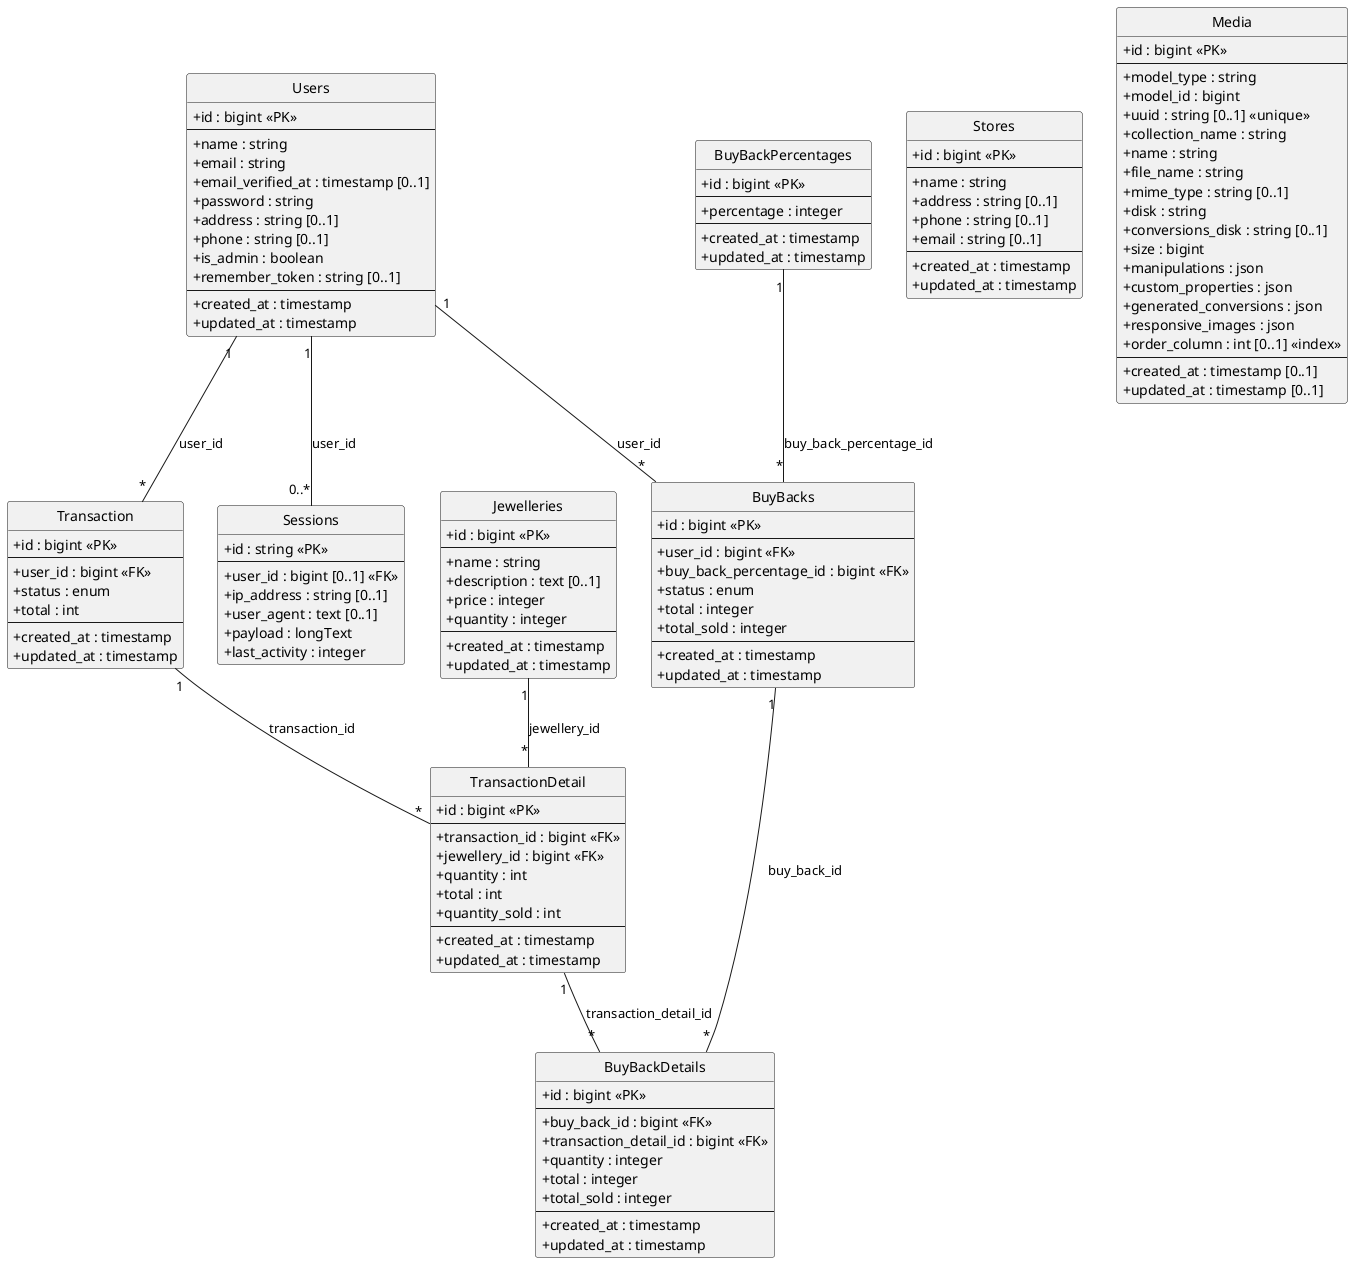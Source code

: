 @startuml
hide circle
skinparam classAttributeIconSize 0

' Define the Classes (Database Tables)'

' Users table (from second snippet)'
class Users {
  + id : bigint <<PK>>
  --
  + name : string
  + email : string
  + email_verified_at : timestamp [0..1]
  + password : string
  + address : string [0..1]
  + phone : string [0..1]
  + is_admin : boolean
  + remember_token : string [0..1]
  --
  + created_at : timestamp
  + updated_at : timestamp
}

' Sessions table (from second snippet)'
class Sessions {
  + id : string <<PK>>
  --
  + user_id : bigint [0..1] <<FK>>
  + ip_address : string [0..1]
  + user_agent : text [0..1]
  + payload : longText
  + last_activity : integer
}

' Jewelleries table (from second snippet)'
class Jewelleries {
  + id : bigint <<PK>>
  --
  + name : string
  + description : text [0..1]
  + price : integer
  + quantity : integer
  --
  + created_at : timestamp
  + updated_at : timestamp
}

' Stores table (from second snippet)'
class Stores {
  + id : bigint <<PK>>
  --
  + name : string
  + address : string [0..1]
  + phone : string [0..1]
  + email : string [0..1]
  --
  + created_at : timestamp
  + updated_at : timestamp
}


' Media table (from first snippet)'
class Media {
  + id : bigint <<PK>>
  --
  + model_type : string
  + model_id : bigint
  + uuid : string [0..1] <<unique>>
  + collection_name : string
  + name : string
  + file_name : string
  + mime_type : string [0..1]
  + disk : string
  + conversions_disk : string [0..1]
  + size : bigint
  + manipulations : json
  + custom_properties : json
  + generated_conversions : json
  + responsive_images : json
  + order_column : int [0..1] <<index>>
  --
  + created_at : timestamp [0..1]
  + updated_at : timestamp [0..1]
}

' Transaction table (from first snippet)'
class Transaction {
  + id : bigint <<PK>>
  --
  + user_id : bigint <<FK>>
  + status : enum
  + total : int
  --
  + created_at : timestamp
  + updated_at : timestamp
}

' Transaction Details table (from first snippet)'
class TransactionDetail {
  + id : bigint <<PK>>
  --
  + transaction_id : bigint <<FK>>
  + jewellery_id : bigint <<FK>>
  + quantity : int
  + total : int
  + quantity_sold : int
  --
  + created_at : timestamp
  + updated_at : timestamp
}

' --- New Tables for Iteration 3 (Buyback Feature) ---'

' BuyBacks table (from Iteration 3 migration)'
class BuyBacks {
    + id : bigint <<PK>>
    --
    + user_id : bigint <<FK>>
    + buy_back_percentage_id : bigint <<FK>>
    + status : enum
    + total : integer
    + total_sold : integer
    --
    + created_at : timestamp
    + updated_at : timestamp
}

' BuyBackDetails table (from Iteration 3 migration)'
class BuyBackDetails {
    + id : bigint <<PK>>
    --
    + buy_back_id : bigint <<FK>>
    + transaction_detail_id : bigint <<FK>>
    + quantity : integer
    + total : integer
    + total_sold : integer
    --
    + created_at : timestamp
    + updated_at : timestamp
}

' BuyBackPercentages table (from Iteration 3 migration)'
class BuyBackPercentages {
    + id : bigint <<PK>>
    --
    + percentage : integer
    --
    + created_at : timestamp
    + updated_at : timestamp
}


' Define the Relationships'

' Users has many Sessions'
Users "1" -- "0..*" Sessions : user_id

' Users has many Transactions'
Users "1" -- "*" Transaction : user_id

' Transaction has many Transaction Details'
Transaction "1" -- "*" TransactionDetail : transaction_id

' Jewelleries item can be in many Transaction Details'
Jewelleries "1" -- "*" TransactionDetail : jewellery_id

' --- New Relationships for Iteration 3 ---'

' Users has many BuyBacks'
Users "1" -- "*" BuyBacks : user_id

' BuyBacks has many BuyBackDetails'
BuyBacks "1" -- "*" BuyBackDetails : buy_back_id

' BuyBackDetails refers to a specific TransactionDetail'
TransactionDetail "1" -- "*" BuyBackDetails : transaction_detail_id

' BuyBacks uses a BuyBackPercentage'
BuyBackPercentages "1" -- "*" BuyBacks : buy_back_percentage_id

' Note on Media'
' note "Media is polymorphically linked\nvia model_type and model_id" as MediaNote
' Media .. MediaNote ' Optional: Link note to Media class'


@enduml
